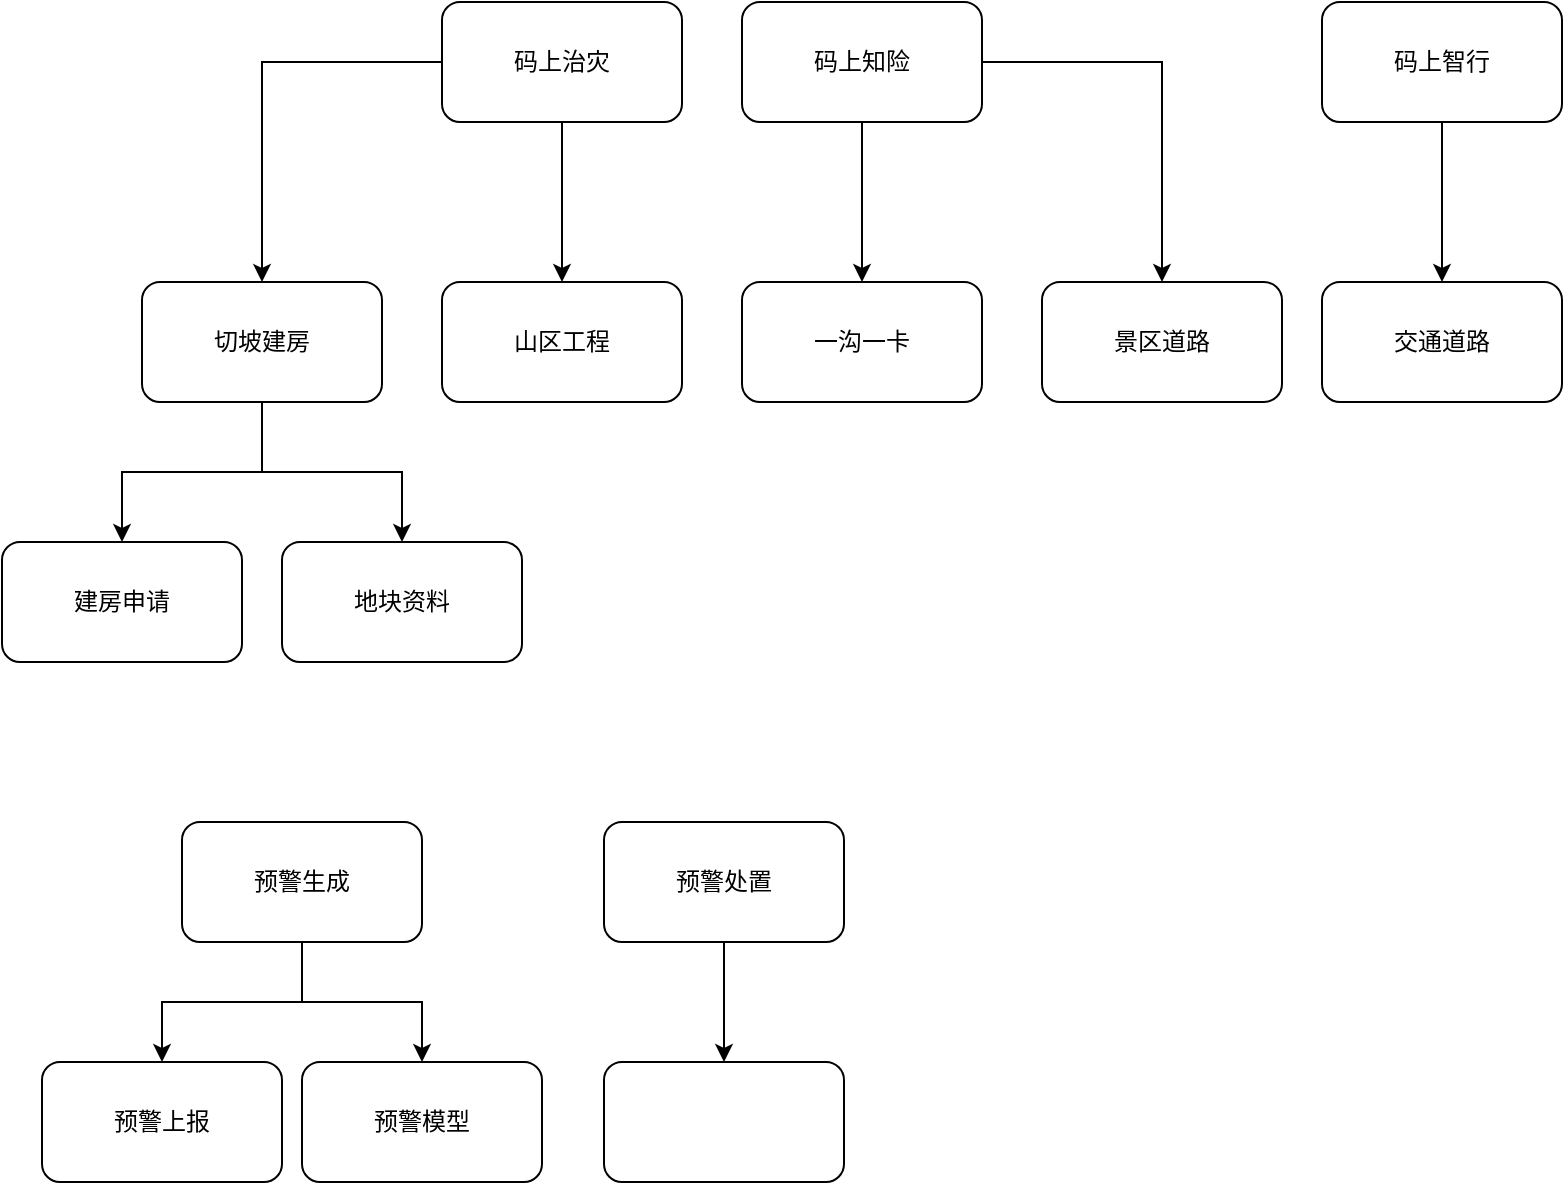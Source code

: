 <mxfile version="15.6.5" type="github">
  <diagram id="kn4RItxIjhbV55qoLQgQ" name="Page-1">
    <mxGraphModel dx="1422" dy="794" grid="1" gridSize="10" guides="1" tooltips="1" connect="1" arrows="1" fold="1" page="1" pageScale="1" pageWidth="827" pageHeight="1169" math="0" shadow="0">
      <root>
        <mxCell id="0" />
        <mxCell id="1" parent="0" />
        <mxCell id="KBvXtt3DKamvC6KUMFuS-3" value="" style="edgeStyle=orthogonalEdgeStyle;rounded=0;orthogonalLoop=1;jettySize=auto;html=1;fontColor=default;" edge="1" parent="1" source="KBvXtt3DKamvC6KUMFuS-1" target="KBvXtt3DKamvC6KUMFuS-2">
          <mxGeometry relative="1" as="geometry" />
        </mxCell>
        <mxCell id="KBvXtt3DKamvC6KUMFuS-5" value="" style="edgeStyle=orthogonalEdgeStyle;rounded=0;orthogonalLoop=1;jettySize=auto;html=1;fontColor=default;" edge="1" parent="1" source="KBvXtt3DKamvC6KUMFuS-1" target="KBvXtt3DKamvC6KUMFuS-4">
          <mxGeometry relative="1" as="geometry" />
        </mxCell>
        <mxCell id="KBvXtt3DKamvC6KUMFuS-1" value="码上治灾" style="rounded=1;whiteSpace=wrap;html=1;fillColor=default;strokeColor=default;fontColor=default;" vertex="1" parent="1">
          <mxGeometry x="240" y="180" width="120" height="60" as="geometry" />
        </mxCell>
        <mxCell id="KBvXtt3DKamvC6KUMFuS-15" value="" style="edgeStyle=orthogonalEdgeStyle;rounded=0;orthogonalLoop=1;jettySize=auto;html=1;fontColor=default;" edge="1" parent="1" source="KBvXtt3DKamvC6KUMFuS-2" target="KBvXtt3DKamvC6KUMFuS-14">
          <mxGeometry relative="1" as="geometry" />
        </mxCell>
        <mxCell id="KBvXtt3DKamvC6KUMFuS-17" value="" style="edgeStyle=orthogonalEdgeStyle;rounded=0;orthogonalLoop=1;jettySize=auto;html=1;fontColor=default;" edge="1" parent="1" source="KBvXtt3DKamvC6KUMFuS-2" target="KBvXtt3DKamvC6KUMFuS-16">
          <mxGeometry relative="1" as="geometry" />
        </mxCell>
        <mxCell id="KBvXtt3DKamvC6KUMFuS-2" value="切坡建房" style="whiteSpace=wrap;html=1;rounded=1;fillColor=default;strokeColor=default;fontColor=default;" vertex="1" parent="1">
          <mxGeometry x="90" y="320" width="120" height="60" as="geometry" />
        </mxCell>
        <mxCell id="KBvXtt3DKamvC6KUMFuS-4" value="山区工程" style="whiteSpace=wrap;html=1;rounded=1;" vertex="1" parent="1">
          <mxGeometry x="240" y="320" width="120" height="60" as="geometry" />
        </mxCell>
        <mxCell id="KBvXtt3DKamvC6KUMFuS-8" value="" style="edgeStyle=orthogonalEdgeStyle;rounded=0;orthogonalLoop=1;jettySize=auto;html=1;fontColor=default;" edge="1" parent="1" source="KBvXtt3DKamvC6KUMFuS-6" target="KBvXtt3DKamvC6KUMFuS-7">
          <mxGeometry relative="1" as="geometry" />
        </mxCell>
        <mxCell id="KBvXtt3DKamvC6KUMFuS-10" value="" style="edgeStyle=orthogonalEdgeStyle;rounded=0;orthogonalLoop=1;jettySize=auto;html=1;fontColor=default;" edge="1" parent="1" source="KBvXtt3DKamvC6KUMFuS-6" target="KBvXtt3DKamvC6KUMFuS-9">
          <mxGeometry relative="1" as="geometry" />
        </mxCell>
        <mxCell id="KBvXtt3DKamvC6KUMFuS-6" value="码上知险" style="rounded=1;whiteSpace=wrap;html=1;fillColor=default;strokeColor=default;fontColor=default;" vertex="1" parent="1">
          <mxGeometry x="390" y="180" width="120" height="60" as="geometry" />
        </mxCell>
        <mxCell id="KBvXtt3DKamvC6KUMFuS-7" value="一沟一卡" style="whiteSpace=wrap;html=1;rounded=1;" vertex="1" parent="1">
          <mxGeometry x="390" y="320" width="120" height="60" as="geometry" />
        </mxCell>
        <mxCell id="KBvXtt3DKamvC6KUMFuS-9" value="景区道路" style="whiteSpace=wrap;html=1;rounded=1;fillColor=default;strokeColor=default;fontColor=default;" vertex="1" parent="1">
          <mxGeometry x="540" y="320" width="120" height="60" as="geometry" />
        </mxCell>
        <mxCell id="KBvXtt3DKamvC6KUMFuS-13" value="" style="edgeStyle=orthogonalEdgeStyle;rounded=0;orthogonalLoop=1;jettySize=auto;html=1;fontColor=default;" edge="1" parent="1" source="KBvXtt3DKamvC6KUMFuS-11" target="KBvXtt3DKamvC6KUMFuS-12">
          <mxGeometry relative="1" as="geometry" />
        </mxCell>
        <mxCell id="KBvXtt3DKamvC6KUMFuS-11" value="码上智行" style="rounded=1;whiteSpace=wrap;html=1;fillColor=default;strokeColor=default;fontColor=default;" vertex="1" parent="1">
          <mxGeometry x="680" y="180" width="120" height="60" as="geometry" />
        </mxCell>
        <mxCell id="KBvXtt3DKamvC6KUMFuS-12" value="交通道路" style="whiteSpace=wrap;html=1;rounded=1;" vertex="1" parent="1">
          <mxGeometry x="680" y="320" width="120" height="60" as="geometry" />
        </mxCell>
        <mxCell id="KBvXtt3DKamvC6KUMFuS-14" value="建房申请" style="whiteSpace=wrap;html=1;rounded=1;fillColor=default;strokeColor=default;fontColor=default;" vertex="1" parent="1">
          <mxGeometry x="20" y="450" width="120" height="60" as="geometry" />
        </mxCell>
        <mxCell id="KBvXtt3DKamvC6KUMFuS-16" value="地块资料" style="whiteSpace=wrap;html=1;rounded=1;fillColor=default;strokeColor=default;fontColor=default;" vertex="1" parent="1">
          <mxGeometry x="160" y="450" width="120" height="60" as="geometry" />
        </mxCell>
        <mxCell id="KBvXtt3DKamvC6KUMFuS-20" value="" style="edgeStyle=orthogonalEdgeStyle;rounded=0;orthogonalLoop=1;jettySize=auto;html=1;fontColor=default;" edge="1" parent="1" source="KBvXtt3DKamvC6KUMFuS-18" target="KBvXtt3DKamvC6KUMFuS-19">
          <mxGeometry relative="1" as="geometry" />
        </mxCell>
        <mxCell id="KBvXtt3DKamvC6KUMFuS-22" value="" style="edgeStyle=orthogonalEdgeStyle;rounded=0;orthogonalLoop=1;jettySize=auto;html=1;fontColor=default;" edge="1" parent="1" source="KBvXtt3DKamvC6KUMFuS-18" target="KBvXtt3DKamvC6KUMFuS-21">
          <mxGeometry relative="1" as="geometry" />
        </mxCell>
        <mxCell id="KBvXtt3DKamvC6KUMFuS-18" value="预警生成" style="rounded=1;whiteSpace=wrap;html=1;fontColor=default;strokeColor=default;fillColor=default;" vertex="1" parent="1">
          <mxGeometry x="110" y="590" width="120" height="60" as="geometry" />
        </mxCell>
        <mxCell id="KBvXtt3DKamvC6KUMFuS-19" value="预警上报" style="whiteSpace=wrap;html=1;rounded=1;fillColor=default;strokeColor=default;fontColor=default;" vertex="1" parent="1">
          <mxGeometry x="40" y="710" width="120" height="60" as="geometry" />
        </mxCell>
        <mxCell id="KBvXtt3DKamvC6KUMFuS-21" value="预警模型" style="whiteSpace=wrap;html=1;rounded=1;fillColor=default;strokeColor=default;fontColor=default;" vertex="1" parent="1">
          <mxGeometry x="170" y="710" width="120" height="60" as="geometry" />
        </mxCell>
        <mxCell id="KBvXtt3DKamvC6KUMFuS-25" value="" style="edgeStyle=orthogonalEdgeStyle;rounded=0;orthogonalLoop=1;jettySize=auto;html=1;fontColor=default;" edge="1" parent="1" source="KBvXtt3DKamvC6KUMFuS-23" target="KBvXtt3DKamvC6KUMFuS-24">
          <mxGeometry relative="1" as="geometry" />
        </mxCell>
        <mxCell id="KBvXtt3DKamvC6KUMFuS-23" value="预警处置" style="rounded=1;whiteSpace=wrap;html=1;fontColor=default;strokeColor=default;fillColor=default;" vertex="1" parent="1">
          <mxGeometry x="321" y="590" width="120" height="60" as="geometry" />
        </mxCell>
        <mxCell id="KBvXtt3DKamvC6KUMFuS-24" value="" style="whiteSpace=wrap;html=1;rounded=1;fillColor=default;strokeColor=default;fontColor=default;" vertex="1" parent="1">
          <mxGeometry x="321" y="710" width="120" height="60" as="geometry" />
        </mxCell>
      </root>
    </mxGraphModel>
  </diagram>
</mxfile>
